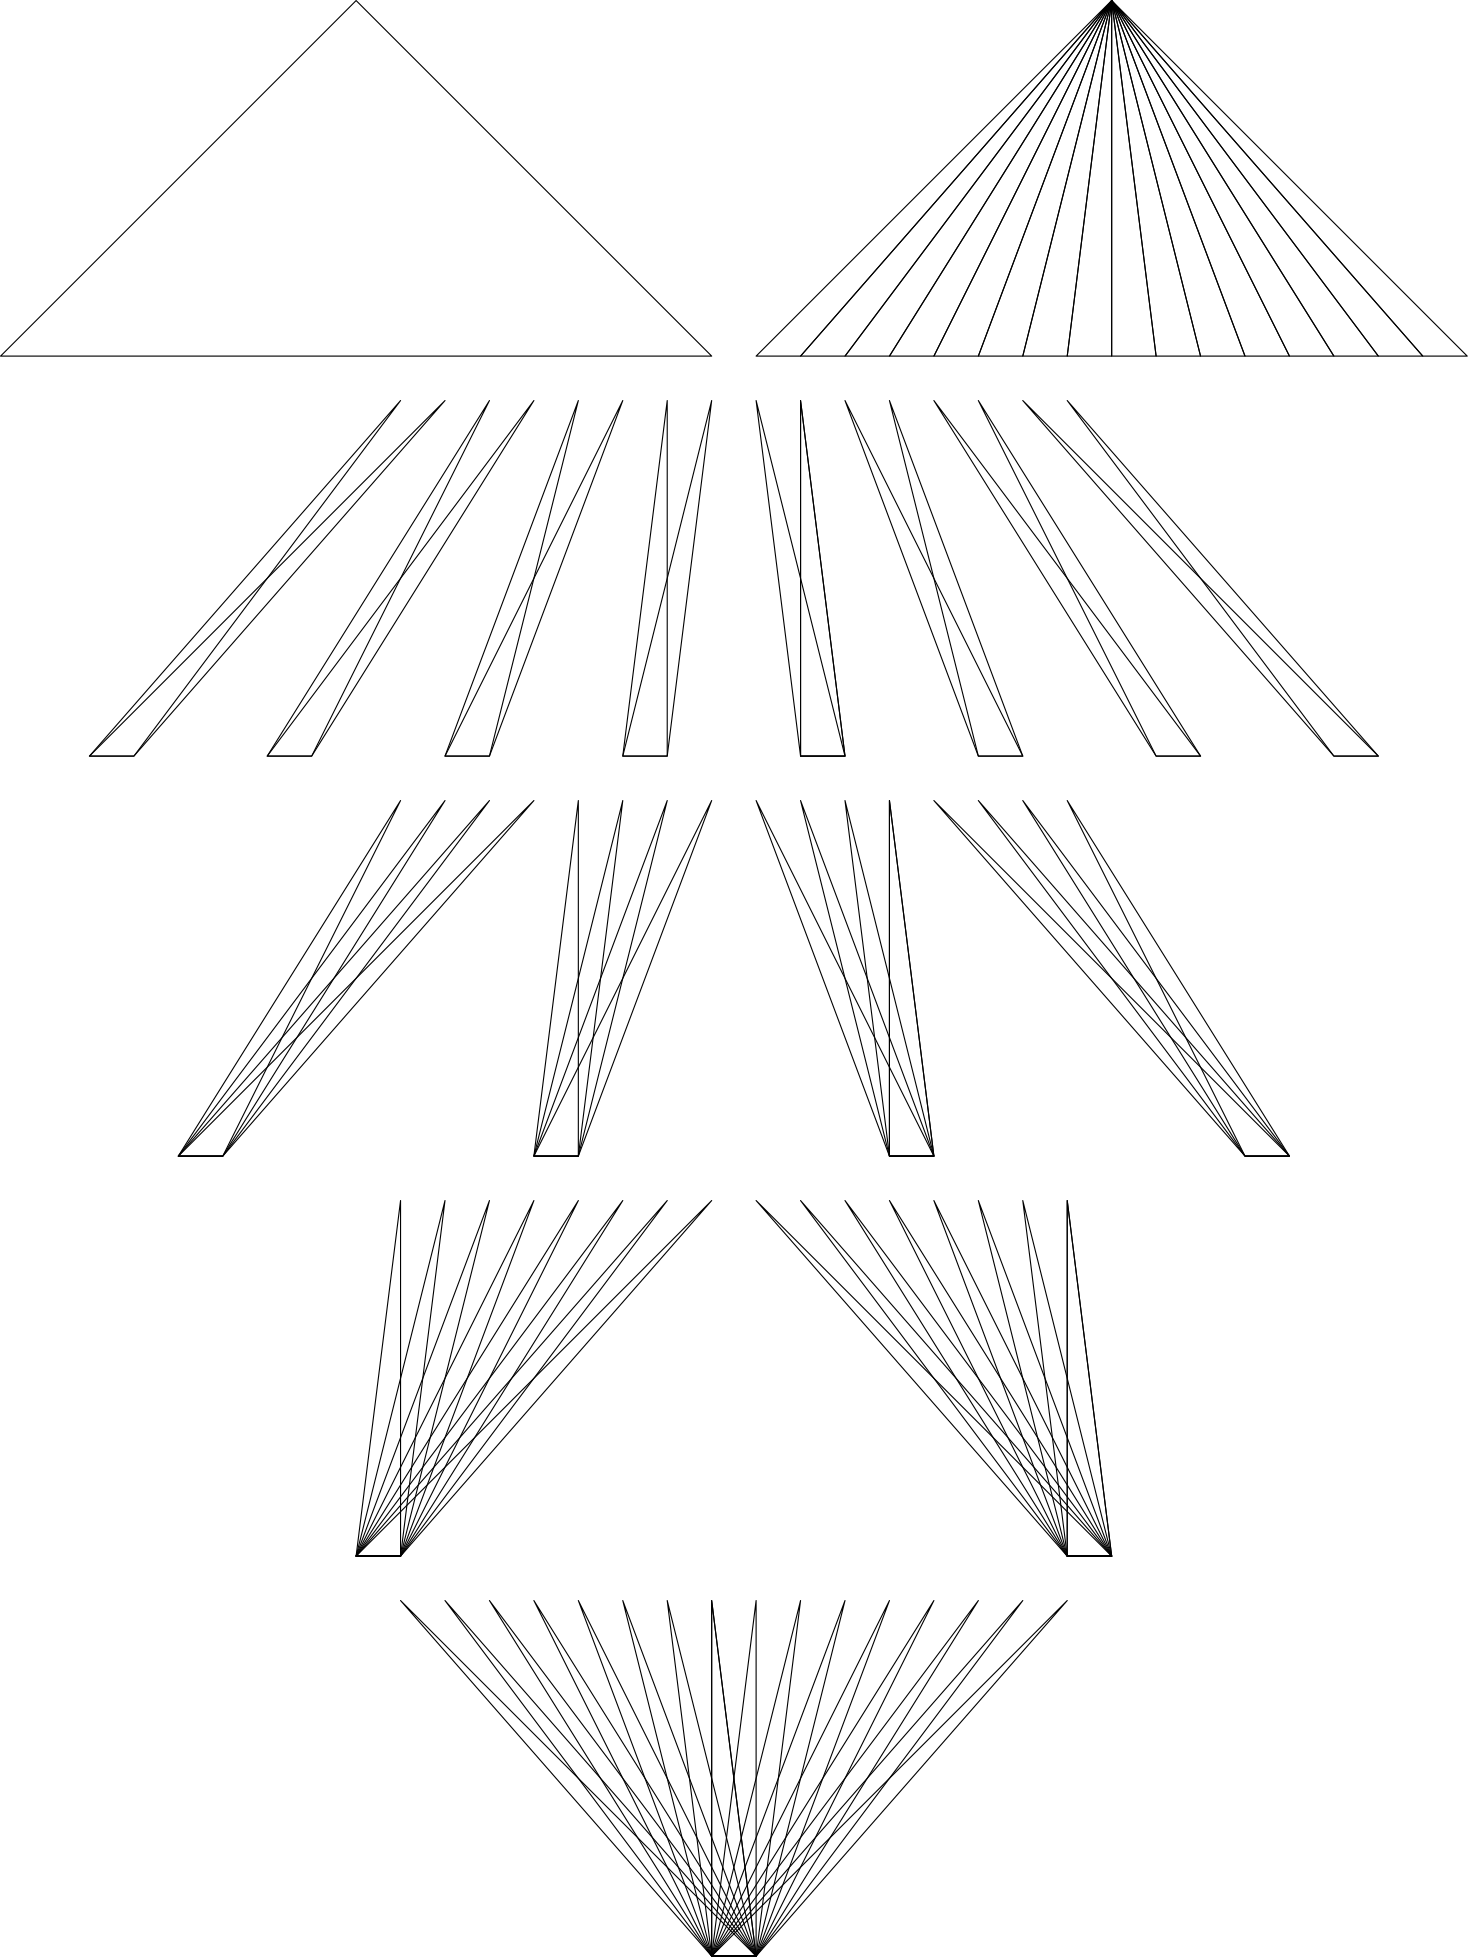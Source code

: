 <?xml version="1.0"?>
<!DOCTYPE ipe SYSTEM "ipe.dtd">
<ipe version="70218" creator="Ipe 7.2.28">
<info created="D:20240306131533" modified="D:20240306135607"/>
<ipestyle name="basic">
<symbol name="arrow/arc(spx)">
<path stroke="sym-stroke" fill="sym-stroke" pen="sym-pen">
0 0 m
-1 0.333 l
-1 -0.333 l
h
</path>
</symbol>
<symbol name="arrow/farc(spx)">
<path stroke="sym-stroke" fill="white" pen="sym-pen">
0 0 m
-1 0.333 l
-1 -0.333 l
h
</path>
</symbol>
<symbol name="arrow/ptarc(spx)">
<path stroke="sym-stroke" fill="sym-stroke" pen="sym-pen">
0 0 m
-1 0.333 l
-0.8 0 l
-1 -0.333 l
h
</path>
</symbol>
<symbol name="arrow/fptarc(spx)">
<path stroke="sym-stroke" fill="white" pen="sym-pen">
0 0 m
-1 0.333 l
-0.8 0 l
-1 -0.333 l
h
</path>
</symbol>
<symbol name="mark/circle(sx)" transformations="translations">
<path fill="sym-stroke">
0.6 0 0 0.6 0 0 e
0.4 0 0 0.4 0 0 e
</path>
</symbol>
<symbol name="mark/disk(sx)" transformations="translations">
<path fill="sym-stroke">
0.6 0 0 0.6 0 0 e
</path>
</symbol>
<symbol name="mark/fdisk(sfx)" transformations="translations">
<group>
<path fill="sym-fill">
0.5 0 0 0.5 0 0 e
</path>
<path fill="sym-stroke" fillrule="eofill">
0.6 0 0 0.6 0 0 e
0.4 0 0 0.4 0 0 e
</path>
</group>
</symbol>
<symbol name="mark/box(sx)" transformations="translations">
<path fill="sym-stroke" fillrule="eofill">
-0.6 -0.6 m
0.6 -0.6 l
0.6 0.6 l
-0.6 0.6 l
h
-0.4 -0.4 m
0.4 -0.4 l
0.4 0.4 l
-0.4 0.4 l
h
</path>
</symbol>
<symbol name="mark/square(sx)" transformations="translations">
<path fill="sym-stroke">
-0.6 -0.6 m
0.6 -0.6 l
0.6 0.6 l
-0.6 0.6 l
h
</path>
</symbol>
<symbol name="mark/fsquare(sfx)" transformations="translations">
<group>
<path fill="sym-fill">
-0.5 -0.5 m
0.5 -0.5 l
0.5 0.5 l
-0.5 0.5 l
h
</path>
<path fill="sym-stroke" fillrule="eofill">
-0.6 -0.6 m
0.6 -0.6 l
0.6 0.6 l
-0.6 0.6 l
h
-0.4 -0.4 m
0.4 -0.4 l
0.4 0.4 l
-0.4 0.4 l
h
</path>
</group>
</symbol>
<symbol name="mark/cross(sx)" transformations="translations">
<group>
<path fill="sym-stroke">
-0.43 -0.57 m
0.57 0.43 l
0.43 0.57 l
-0.57 -0.43 l
h
</path>
<path fill="sym-stroke">
-0.43 0.57 m
0.57 -0.43 l
0.43 -0.57 l
-0.57 0.43 l
h
</path>
</group>
</symbol>
<symbol name="arrow/fnormal(spx)">
<path stroke="sym-stroke" fill="white" pen="sym-pen">
0 0 m
-1 0.333 l
-1 -0.333 l
h
</path>
</symbol>
<symbol name="arrow/pointed(spx)">
<path stroke="sym-stroke" fill="sym-stroke" pen="sym-pen">
0 0 m
-1 0.333 l
-0.8 0 l
-1 -0.333 l
h
</path>
</symbol>
<symbol name="arrow/fpointed(spx)">
<path stroke="sym-stroke" fill="white" pen="sym-pen">
0 0 m
-1 0.333 l
-0.8 0 l
-1 -0.333 l
h
</path>
</symbol>
<symbol name="arrow/linear(spx)">
<path stroke="sym-stroke" pen="sym-pen">
-1 0.333 m
0 0 l
-1 -0.333 l
</path>
</symbol>
<symbol name="arrow/fdouble(spx)">
<path stroke="sym-stroke" fill="white" pen="sym-pen">
0 0 m
-1 0.333 l
-1 -0.333 l
h
-1 0 m
-2 0.333 l
-2 -0.333 l
h
</path>
</symbol>
<symbol name="arrow/double(spx)">
<path stroke="sym-stroke" fill="sym-stroke" pen="sym-pen">
0 0 m
-1 0.333 l
-1 -0.333 l
h
-1 0 m
-2 0.333 l
-2 -0.333 l
h
</path>
</symbol>
<symbol name="arrow/mid-normal(spx)">
<path stroke="sym-stroke" fill="sym-stroke" pen="sym-pen">
0.5 0 m
-0.5 0.333 l
-0.5 -0.333 l
h
</path>
</symbol>
<symbol name="arrow/mid-fnormal(spx)">
<path stroke="sym-stroke" fill="white" pen="sym-pen">
0.5 0 m
-0.5 0.333 l
-0.5 -0.333 l
h
</path>
</symbol>
<symbol name="arrow/mid-pointed(spx)">
<path stroke="sym-stroke" fill="sym-stroke" pen="sym-pen">
0.5 0 m
-0.5 0.333 l
-0.3 0 l
-0.5 -0.333 l
h
</path>
</symbol>
<symbol name="arrow/mid-fpointed(spx)">
<path stroke="sym-stroke" fill="white" pen="sym-pen">
0.5 0 m
-0.5 0.333 l
-0.3 0 l
-0.5 -0.333 l
h
</path>
</symbol>
<symbol name="arrow/mid-double(spx)">
<path stroke="sym-stroke" fill="sym-stroke" pen="sym-pen">
1 0 m
0 0.333 l
0 -0.333 l
h
0 0 m
-1 0.333 l
-1 -0.333 l
h
</path>
</symbol>
<symbol name="arrow/mid-fdouble(spx)">
<path stroke="sym-stroke" fill="white" pen="sym-pen">
1 0 m
0 0.333 l
0 -0.333 l
h
0 0 m
-1 0.333 l
-1 -0.333 l
h
</path>
</symbol>
<anglesize name="22.5 deg" value="22.5"/>
<anglesize name="30 deg" value="30"/>
<anglesize name="45 deg" value="45"/>
<anglesize name="60 deg" value="60"/>
<anglesize name="90 deg" value="90"/>
<arrowsize name="large" value="10"/>
<arrowsize name="small" value="5"/>
<arrowsize name="tiny" value="3"/>
<color name="blue" value="0 0 1"/>
<color name="brown" value="0.647 0.165 0.165"/>
<color name="darkblue" value="0 0 0.545"/>
<color name="darkcyan" value="0 0.545 0.545"/>
<color name="darkgray" value="0.663"/>
<color name="darkgreen" value="0 0.392 0"/>
<color name="darkmagenta" value="0.545 0 0.545"/>
<color name="darkorange" value="1 0.549 0"/>
<color name="darkred" value="0.545 0 0"/>
<color name="gold" value="1 0.843 0"/>
<color name="gray" value="0.745"/>
<color name="green" value="0 1 0"/>
<color name="lightblue" value="0.678 0.847 0.902"/>
<color name="lightcyan" value="0.878 1 1"/>
<color name="lightgray" value="0.827"/>
<color name="lightgreen" value="0.565 0.933 0.565"/>
<color name="lightyellow" value="1 1 0.878"/>
<color name="navy" value="0 0 0.502"/>
<color name="orange" value="1 0.647 0"/>
<color name="pink" value="1 0.753 0.796"/>
<color name="purple" value="0.627 0.125 0.941"/>
<color name="red" value="1 0 0"/>
<color name="seagreen" value="0.18 0.545 0.341"/>
<color name="turquoise" value="0.251 0.878 0.816"/>
<color name="violet" value="0.933 0.51 0.933"/>
<color name="yellow" value="1 1 0"/>
<dashstyle name="dash dot dotted" value="[4 2 1 2 1 2] 0"/>
<dashstyle name="dash dotted" value="[4 2 1 2] 0"/>
<dashstyle name="dashed" value="[4] 0"/>
<dashstyle name="dotted" value="[1 3] 0"/>
<gridsize name="10 pts (~3.5 mm)" value="10"/>
<gridsize name="14 pts (~5 mm)" value="14"/>
<gridsize name="16 pts (~6 mm)" value="16"/>
<gridsize name="20 pts (~7 mm)" value="20"/>
<gridsize name="28 pts (~10 mm)" value="28"/>
<gridsize name="32 pts (~12 mm)" value="32"/>
<gridsize name="4 pts" value="4"/>
<gridsize name="56 pts (~20 mm)" value="56"/>
<gridsize name="8 pts (~3 mm)" value="8"/>
<opacity name="10%" value="0.1"/>
<opacity name="30%" value="0.3"/>
<opacity name="50%" value="0.5"/>
<opacity name="75%" value="0.75"/>
<pen name="fat" value="1.2"/>
<pen name="heavier" value="0.8"/>
<pen name="ultrafat" value="2"/>
<symbolsize name="large" value="5"/>
<symbolsize name="small" value="2"/>
<symbolsize name="tiny" value="1.1"/>
<textsize name="Huge" value="\Huge"/>
<textsize name="LARGE" value="\LARGE"/>
<textsize name="Large" value="\Large"/>
<textsize name="footnote" value="\footnotesize"/>
<textsize name="huge" value="\huge"/>
<textsize name="large" value="\large"/>
<textsize name="script" value="\scriptsize"/>
<textsize name="small" value="\small"/>
<textsize name="tiny" value="\tiny"/>
<textstyle name="center" begin="\begin{center}" end="\end{center}"/>
<textstyle name="item" begin="\begin{itemize}\item{}" end="\end{itemize}"/>
<textstyle name="itemize" begin="\begin{itemize}" end="\end{itemize}"/>
<tiling name="falling" angle="-60" step="4" width="1"/>
<tiling name="rising" angle="30" step="4" width="1"/>
</ipestyle>
<page>
<layer name="alpha"/>
<view layers="alpha" active="alpha"/>
<path layer="alpha" matrix="1 0 0 1 -144 0" stroke="black" opacity="75%" stroke-opacity="opaque">
320 832 m
192 704 l
448 704 l
320 832 l
h
</path>
<group matrix="1 0 0 1 80 240">
<path matrix="1 0 0 1 -192 -192" stroke="black" opacity="75%" stroke-opacity="opaque">
320 640 m
192 512 l
208 512 l
h
</path>
<path matrix="1 0 0 1 -208 -192" stroke="black" opacity="75%" stroke-opacity="opaque">
208 512 m
224 512 l
320 640 l
h
</path>
</group>
<group matrix="1 0 0 1 0 240">
<path matrix="1 0 0 1 -80 -192" stroke="black" opacity="75%" stroke-opacity="opaque">
320 640 m
240 512 l
224 512 l
h
</path>
<path matrix="1 0 0 1 -96 -192" stroke="black" opacity="75%" stroke-opacity="opaque">
240 512 m
256 512 l
320 640 l
h
</path>
</group>
<group matrix="1 0 0 1 16 240">
<path matrix="1 0 0 1 -64 -192" stroke="black" opacity="75%" stroke-opacity="opaque">
320 640 m
272 512 l
256 512 l
h
</path>
<path matrix="1 0 0 1 -80 -192" stroke="black" opacity="75%" stroke-opacity="opaque">
272 512 m
288 512 l
320 640 l
h
</path>
</group>
<group matrix="1 0 0 1 16 240">
<path matrix="1 0 0 1 -32 -192" stroke="black" opacity="75%" stroke-opacity="opaque">
320 640 m
304 512 l
288 512 l
h
</path>
<path matrix="1 0 0 1 -48 -192" stroke="black" opacity="75%" stroke-opacity="opaque">
304 512 m
320 512 l
320 640 l
h
</path>
</group>
<group matrix="1 0 0 1 16 240">
<path matrix="1 0 0 1 0 -192" stroke="black" opacity="75%" stroke-opacity="opaque">
320 640 m
320 512 l
336 512 l
h
</path>
<path matrix="1 0 0 1 -16 -192" stroke="black" opacity="75%" stroke-opacity="opaque">
336 512 m
352 512 l
320 640 l
h
</path>
<path matrix="1 0 0 1 0 -192" stroke="black" opacity="75%" stroke-opacity="opaque">
320 640 m
320 512 l
336 512 l
h
</path>
</group>
<group matrix="1 0 0 1 16 240">
<path matrix="1 0 0 1 32 -192" stroke="black" opacity="75%" stroke-opacity="opaque">
320 640 m
352 512 l
368 512 l
h
</path>
<path matrix="1 0 0 1 16 -192" stroke="black" opacity="75%" stroke-opacity="opaque">
368 512 m
384 512 l
320 640 l
h
</path>
</group>
<group matrix="1 0 0 1 16 208">
<path matrix="1 0 0 1 64 -160" stroke="black" opacity="75%" stroke-opacity="opaque">
320 640 m
384 512 l
400 512 l
h
</path>
<path matrix="1 0 0 1 48 -160" stroke="black" opacity="75%" stroke-opacity="opaque">
400 512 m
416 512 l
320 640 l
h
</path>
</group>
<group matrix="1 0 0 1 -32 368">
<path matrix="1 0 0 1 144 -320" stroke="black" opacity="75%" stroke-opacity="opaque">
416 512 m
432 512 l
320 640 l
h
</path>
<path matrix="1 0 0 1 128 -320" stroke="black" opacity="75%" stroke-opacity="opaque">
320 640 m
432 512 l
448 512 l
h
</path>
</group>
<group matrix="1 0 0 1 32 288">
<group matrix="1 0 0 1 80 -192">
<path matrix="1 0 0 1 -192 -192" stroke="black" opacity="75%" stroke-opacity="opaque">
320 640 m
192 512 l
208 512 l
h
</path>
<path matrix="1 0 0 1 -208 -192" stroke="black" opacity="75%" stroke-opacity="opaque">
208 512 m
224 512 l
320 640 l
h
</path>
</group>
<group matrix="1 0 0 1 -64 -192">
<path matrix="1 0 0 1 -80 -192" stroke="black" opacity="75%" stroke-opacity="opaque">
320 640 m
240 512 l
224 512 l
h
</path>
<path matrix="1 0 0 1 -96 -192" stroke="black" opacity="75%" stroke-opacity="opaque">
240 512 m
256 512 l
320 640 l
h
</path>
</group>
</group>
<group matrix="1 0 0 1 48 288">
<group matrix="1 0 0 1 0 -192">
<path matrix="1 0 0 1 -64 -192" stroke="black" opacity="75%" stroke-opacity="opaque">
320 640 m
272 512 l
256 512 l
h
</path>
<path matrix="1 0 0 1 -80 -192" stroke="black" opacity="75%" stroke-opacity="opaque">
272 512 m
288 512 l
320 640 l
h
</path>
</group>
<group matrix="1 0 0 1 -64 -192">
<path matrix="1 0 0 1 -32 -192" stroke="black" opacity="75%" stroke-opacity="opaque">
320 640 m
304 512 l
288 512 l
h
</path>
<path matrix="1 0 0 1 -48 -192" stroke="black" opacity="75%" stroke-opacity="opaque">
304 512 m
320 512 l
320 640 l
h
</path>
</group>
</group>
<group matrix="1 0 0 1 48 288">
<group matrix="1 0 0 1 0 -192">
<path matrix="1 0 0 1 0 -192" stroke="black" opacity="75%" stroke-opacity="opaque">
320 640 m
320 512 l
336 512 l
h
</path>
<path matrix="1 0 0 1 -16 -192" stroke="black" opacity="75%" stroke-opacity="opaque">
336 512 m
352 512 l
320 640 l
h
</path>
<path matrix="1 0 0 1 0 -192" stroke="black" opacity="75%" stroke-opacity="opaque">
320 640 m
320 512 l
336 512 l
h
</path>
</group>
<group matrix="1 0 0 1 -64 -192">
<path matrix="1 0 0 1 32 -192" stroke="black" opacity="75%" stroke-opacity="opaque">
320 640 m
352 512 l
368 512 l
h
</path>
<path matrix="1 0 0 1 16 -192" stroke="black" opacity="75%" stroke-opacity="opaque">
368 512 m
384 512 l
320 640 l
h
</path>
</group>
</group>
<group matrix="1 0 0 1 48 288">
<group matrix="1 0 0 1 0 -224">
<path matrix="1 0 0 1 64 -160" stroke="black" opacity="75%" stroke-opacity="opaque">
320 640 m
384 512 l
400 512 l
h
</path>
<path matrix="1 0 0 1 48 -160" stroke="black" opacity="75%" stroke-opacity="opaque">
400 512 m
416 512 l
320 640 l
h
</path>
</group>
<group matrix="1 0 0 1 -112 -64">
<path matrix="1 0 0 1 144 -320" stroke="black" opacity="75%" stroke-opacity="opaque">
416 512 m
432 512 l
320 640 l
h
</path>
<path matrix="1 0 0 1 128 -320" stroke="black" opacity="75%" stroke-opacity="opaque">
320 640 m
432 512 l
448 512 l
h
</path>
</group>
</group>
<group matrix="1 0 0 1 128 192">
<path stroke="black" opacity="75%" stroke-opacity="opaque">
320 640 m
192 512 l
208 512 l
h
</path>
<path stroke="black" opacity="75%" stroke-opacity="opaque">
208 512 m
224 512 l
320 640 l
h
</path>
<path stroke="black" opacity="75%" stroke-opacity="opaque">
320 640 m
240 512 l
224 512 l
h
</path>
<path stroke="black" opacity="75%" stroke-opacity="opaque">
240 512 m
256 512 l
320 640 l
h
</path>
<path stroke="black" opacity="75%" stroke-opacity="opaque">
320 640 m
272 512 l
256 512 l
h
</path>
<path stroke="black" opacity="75%" stroke-opacity="opaque">
272 512 m
288 512 l
320 640 l
h
</path>
<path stroke="black" opacity="75%" stroke-opacity="opaque">
320 640 m
304 512 l
288 512 l
h
</path>
<path stroke="black" opacity="75%" stroke-opacity="opaque">
304 512 m
320 512 l
320 640 l
h
</path>
<path stroke="black" opacity="75%" stroke-opacity="opaque">
320 640 m
320 512 l
336 512 l
h
</path>
<path stroke="black" opacity="75%" stroke-opacity="opaque">
336 512 m
352 512 l
320 640 l
h
</path>
<path stroke="black" opacity="75%" stroke-opacity="opaque">
320 640 m
352 512 l
368 512 l
h
</path>
<path stroke="black" opacity="75%" stroke-opacity="opaque">
368 512 m
384 512 l
320 640 l
h
</path>
<path stroke="black" opacity="75%" stroke-opacity="opaque">
320 640 m
384 512 l
400 512 l
h
</path>
<path stroke="black" opacity="75%" stroke-opacity="opaque">
400 512 m
416 512 l
320 640 l
h
</path>
<path stroke="black" opacity="75%" stroke-opacity="opaque">
416 512 m
432 512 l
320 640 l
h
</path>
<path stroke="black" opacity="75%" stroke-opacity="opaque">
320 640 m
432 512 l
448 512 l
h
</path>
</group>
<group matrix="1 0 0 1 80 -432">
<group matrix="1 0 0 1 16 576">
<group matrix="1 0 0 1 80 -192">
<path matrix="1 0 0 1 -192 -192" stroke="black" opacity="75%" stroke-opacity="opaque">
320 640 m
192 512 l
208 512 l
h
</path>
<path matrix="1 0 0 1 -208 -192" stroke="black" opacity="75%" stroke-opacity="opaque">
208 512 m
224 512 l
320 640 l
h
</path>
</group>
<group matrix="1 0 0 1 -64 -192">
<path matrix="1 0 0 1 -80 -192" stroke="black" opacity="75%" stroke-opacity="opaque">
320 640 m
240 512 l
224 512 l
h
</path>
<path matrix="1 0 0 1 -96 -192" stroke="black" opacity="75%" stroke-opacity="opaque">
240 512 m
256 512 l
320 640 l
h
</path>
</group>
</group>
<group matrix="1 0 0 1 -96 576">
<group matrix="1 0 0 1 0 -192">
<path matrix="1 0 0 1 -64 -192" stroke="black" opacity="75%" stroke-opacity="opaque">
320 640 m
272 512 l
256 512 l
h
</path>
<path matrix="1 0 0 1 -80 -192" stroke="black" opacity="75%" stroke-opacity="opaque">
272 512 m
288 512 l
320 640 l
h
</path>
</group>
<group matrix="1 0 0 1 -64 -192">
<path matrix="1 0 0 1 -32 -192" stroke="black" opacity="75%" stroke-opacity="opaque">
320 640 m
304 512 l
288 512 l
h
</path>
<path matrix="1 0 0 1 -48 -192" stroke="black" opacity="75%" stroke-opacity="opaque">
304 512 m
320 512 l
320 640 l
h
</path>
</group>
</group>
</group>
<group matrix="1 0 0 1 -48 -432">
<group matrix="1 0 0 1 160 576">
<group matrix="1 0 0 1 0 -192">
<path matrix="1 0 0 1 0 -192" stroke="black" opacity="75%" stroke-opacity="opaque">
320 640 m
320 512 l
336 512 l
h
</path>
<path matrix="1 0 0 1 -16 -192" stroke="black" opacity="75%" stroke-opacity="opaque">
336 512 m
352 512 l
320 640 l
h
</path>
<path matrix="1 0 0 1 0 -192" stroke="black" opacity="75%" stroke-opacity="opaque">
320 640 m
320 512 l
336 512 l
h
</path>
</group>
<group matrix="1 0 0 1 -64 -192">
<path matrix="1 0 0 1 32 -192" stroke="black" opacity="75%" stroke-opacity="opaque">
320 640 m
352 512 l
368 512 l
h
</path>
<path matrix="1 0 0 1 16 -192" stroke="black" opacity="75%" stroke-opacity="opaque">
368 512 m
384 512 l
320 640 l
h
</path>
</group>
</group>
<group matrix="1 0 0 1 32 576">
<group matrix="1 0 0 1 0 -224">
<path matrix="1 0 0 1 64 -160" stroke="black" opacity="75%" stroke-opacity="opaque">
320 640 m
384 512 l
400 512 l
h
</path>
<path matrix="1 0 0 1 48 -160" stroke="black" opacity="75%" stroke-opacity="opaque">
400 512 m
416 512 l
320 640 l
h
</path>
</group>
<group matrix="1 0 0 1 -112 -64">
<path matrix="1 0 0 1 144 -320" stroke="black" opacity="75%" stroke-opacity="opaque">
416 512 m
432 512 l
320 640 l
h
</path>
<path matrix="1 0 0 1 128 -320" stroke="black" opacity="75%" stroke-opacity="opaque">
320 640 m
432 512 l
448 512 l
h
</path>
</group>
</group>
</group>
<group matrix="1 0 0 1 128 -432">
<group matrix="1 0 0 1 80 -144">
<group matrix="1 0 0 1 16 576">
<group matrix="1 0 0 1 80 -192">
<path matrix="1 0 0 1 -192 -192" stroke="black" opacity="75%" stroke-opacity="opaque">
320 640 m
192 512 l
208 512 l
h
</path>
<path matrix="1 0 0 1 -208 -192" stroke="black" opacity="75%" stroke-opacity="opaque">
208 512 m
224 512 l
320 640 l
h
</path>
</group>
<group matrix="1 0 0 1 -64 -192">
<path matrix="1 0 0 1 -80 -192" stroke="black" opacity="75%" stroke-opacity="opaque">
320 640 m
240 512 l
224 512 l
h
</path>
<path matrix="1 0 0 1 -96 -192" stroke="black" opacity="75%" stroke-opacity="opaque">
240 512 m
256 512 l
320 640 l
h
</path>
</group>
</group>
<group matrix="1 0 0 1 -96 576">
<group matrix="1 0 0 1 0 -192">
<path matrix="1 0 0 1 -64 -192" stroke="black" opacity="75%" stroke-opacity="opaque">
320 640 m
272 512 l
256 512 l
h
</path>
<path matrix="1 0 0 1 -80 -192" stroke="black" opacity="75%" stroke-opacity="opaque">
272 512 m
288 512 l
320 640 l
h
</path>
</group>
<group matrix="1 0 0 1 -64 -192">
<path matrix="1 0 0 1 -32 -192" stroke="black" opacity="75%" stroke-opacity="opaque">
320 640 m
304 512 l
288 512 l
h
</path>
<path matrix="1 0 0 1 -48 -192" stroke="black" opacity="75%" stroke-opacity="opaque">
304 512 m
320 512 l
320 640 l
h
</path>
</group>
</group>
</group>
<group matrix="1 0 0 1 -304 -144">
<group matrix="1 0 0 1 160 576">
<group matrix="1 0 0 1 0 -192">
<path matrix="1 0 0 1 0 -192" stroke="black" opacity="75%" stroke-opacity="opaque">
320 640 m
320 512 l
336 512 l
h
</path>
<path matrix="1 0 0 1 -16 -192" stroke="black" opacity="75%" stroke-opacity="opaque">
336 512 m
352 512 l
320 640 l
h
</path>
<path matrix="1 0 0 1 0 -192" stroke="black" opacity="75%" stroke-opacity="opaque">
320 640 m
320 512 l
336 512 l
h
</path>
</group>
<group matrix="1 0 0 1 -64 -192">
<path matrix="1 0 0 1 32 -192" stroke="black" opacity="75%" stroke-opacity="opaque">
320 640 m
352 512 l
368 512 l
h
</path>
<path matrix="1 0 0 1 16 -192" stroke="black" opacity="75%" stroke-opacity="opaque">
368 512 m
384 512 l
320 640 l
h
</path>
</group>
</group>
<group matrix="1 0 0 1 32 576">
<group matrix="1 0 0 1 0 -224">
<path matrix="1 0 0 1 64 -160" stroke="black" opacity="75%" stroke-opacity="opaque">
320 640 m
384 512 l
400 512 l
h
</path>
<path matrix="1 0 0 1 48 -160" stroke="black" opacity="75%" stroke-opacity="opaque">
400 512 m
416 512 l
320 640 l
h
</path>
</group>
<group matrix="1 0 0 1 -112 -64">
<path matrix="1 0 0 1 144 -320" stroke="black" opacity="75%" stroke-opacity="opaque">
416 512 m
432 512 l
320 640 l
h
</path>
<path matrix="1 0 0 1 128 -320" stroke="black" opacity="75%" stroke-opacity="opaque">
320 640 m
432 512 l
448 512 l
h
</path>
</group>
</group>
</group>
</group>
</page>
</ipe>
